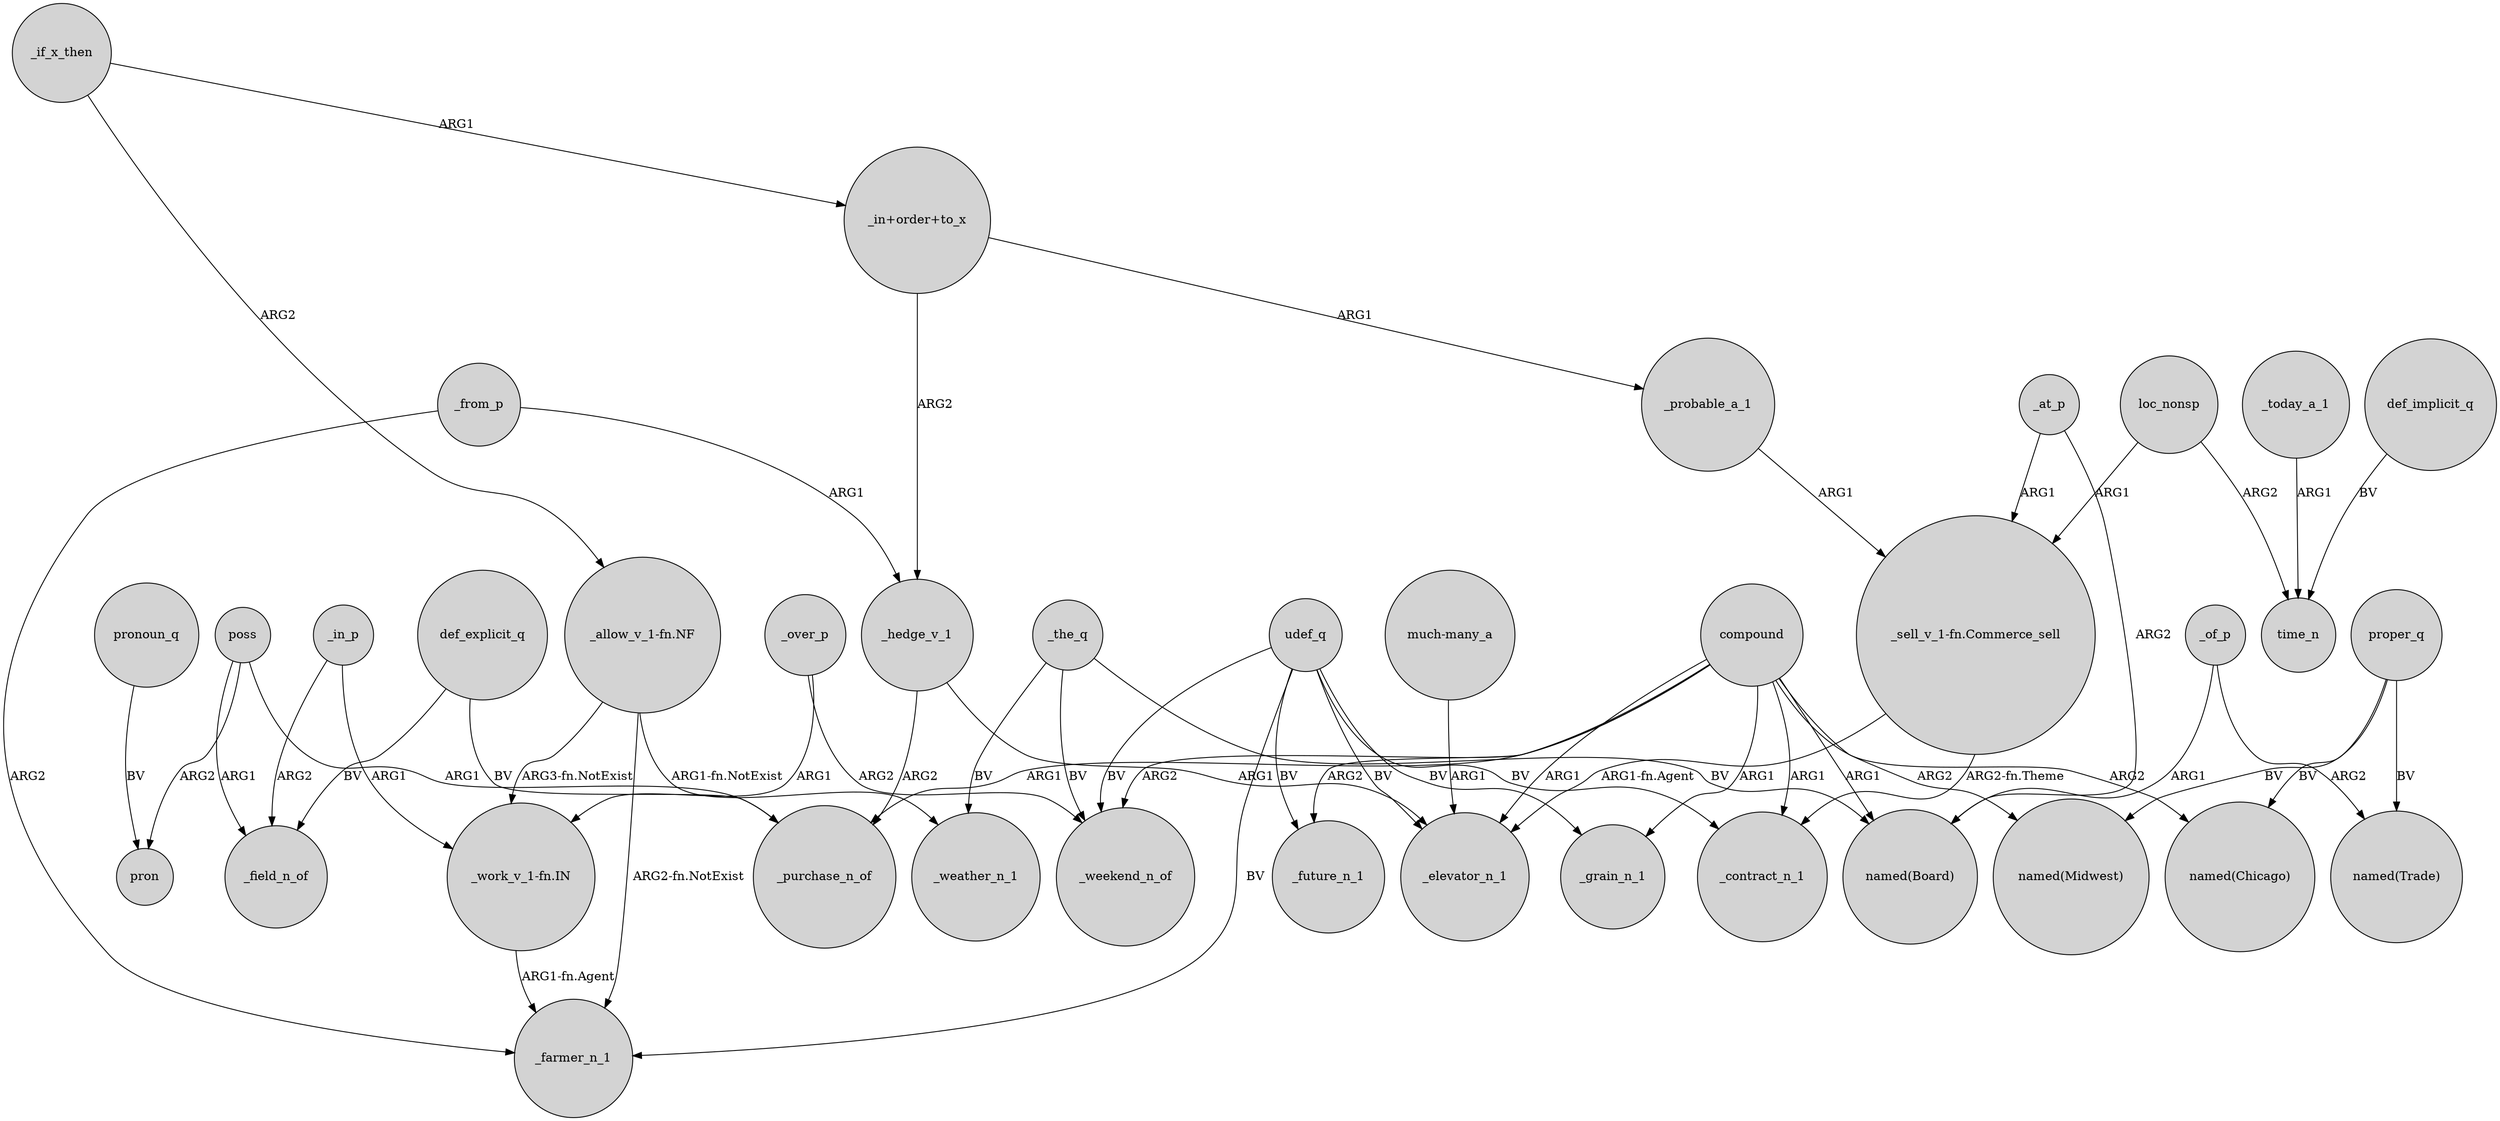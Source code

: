 digraph {
	node [shape=circle style=filled]
	_if_x_then -> "_allow_v_1-fn.NF" [label=ARG2]
	_the_q -> "named(Board)" [label=BV]
	_at_p -> "named(Board)" [label=ARG2]
	"_in+order+to_x" -> _probable_a_1 [label=ARG1]
	_today_a_1 -> time_n [label=ARG1]
	poss -> pron [label=ARG2]
	_over_p -> "_work_v_1-fn.IN" [label=ARG1]
	_from_p -> _farmer_n_1 [label=ARG2]
	compound -> _purchase_n_of [label=ARG1]
	compound -> _grain_n_1 [label=ARG1]
	def_explicit_q -> _purchase_n_of [label=BV]
	proper_q -> "named(Trade)" [label=BV]
	compound -> _contract_n_1 [label=ARG1]
	compound -> _future_n_1 [label=ARG2]
	compound -> "named(Chicago)" [label=ARG2]
	_of_p -> "named(Board)" [label=ARG1]
	"much-many_a" -> _elevator_n_1 [label=ARG1]
	"_in+order+to_x" -> _hedge_v_1 [label=ARG2]
	loc_nonsp -> time_n [label=ARG2]
	compound -> "named(Midwest)" [label=ARG2]
	_hedge_v_1 -> _elevator_n_1 [label=ARG1]
	poss -> _field_n_of [label=ARG1]
	udef_q -> _grain_n_1 [label=BV]
	"_allow_v_1-fn.NF" -> _farmer_n_1 [label="ARG2-fn.NotExist"]
	udef_q -> _weekend_n_of [label=BV]
	pronoun_q -> pron [label=BV]
	compound -> _elevator_n_1 [label=ARG1]
	_of_p -> "named(Trade)" [label=ARG2]
	compound -> "named(Board)" [label=ARG1]
	_probable_a_1 -> "_sell_v_1-fn.Commerce_sell" [label=ARG1]
	"_sell_v_1-fn.Commerce_sell" -> _elevator_n_1 [label="ARG1-fn.Agent"]
	_from_p -> _hedge_v_1 [label=ARG1]
	_the_q -> _weekend_n_of [label=BV]
	udef_q -> _future_n_1 [label=BV]
	def_explicit_q -> _field_n_of [label=BV]
	"_allow_v_1-fn.NF" -> "_work_v_1-fn.IN" [label="ARG3-fn.NotExist"]
	"_allow_v_1-fn.NF" -> _weather_n_1 [label="ARG1-fn.NotExist"]
	udef_q -> _farmer_n_1 [label=BV]
	_the_q -> _weather_n_1 [label=BV]
	_over_p -> _weekend_n_of [label=ARG2]
	_if_x_then -> "_in+order+to_x" [label=ARG1]
	_in_p -> "_work_v_1-fn.IN" [label=ARG1]
	loc_nonsp -> "_sell_v_1-fn.Commerce_sell" [label=ARG1]
	"_sell_v_1-fn.Commerce_sell" -> _contract_n_1 [label="ARG2-fn.Theme"]
	poss -> _purchase_n_of [label=ARG1]
	compound -> _weekend_n_of [label=ARG2]
	udef_q -> _contract_n_1 [label=BV]
	udef_q -> _elevator_n_1 [label=BV]
	proper_q -> "named(Midwest)" [label=BV]
	proper_q -> "named(Chicago)" [label=BV]
	_at_p -> "_sell_v_1-fn.Commerce_sell" [label=ARG1]
	_in_p -> _field_n_of [label=ARG2]
	def_implicit_q -> time_n [label=BV]
	_hedge_v_1 -> _purchase_n_of [label=ARG2]
	"_work_v_1-fn.IN" -> _farmer_n_1 [label="ARG1-fn.Agent"]
}
